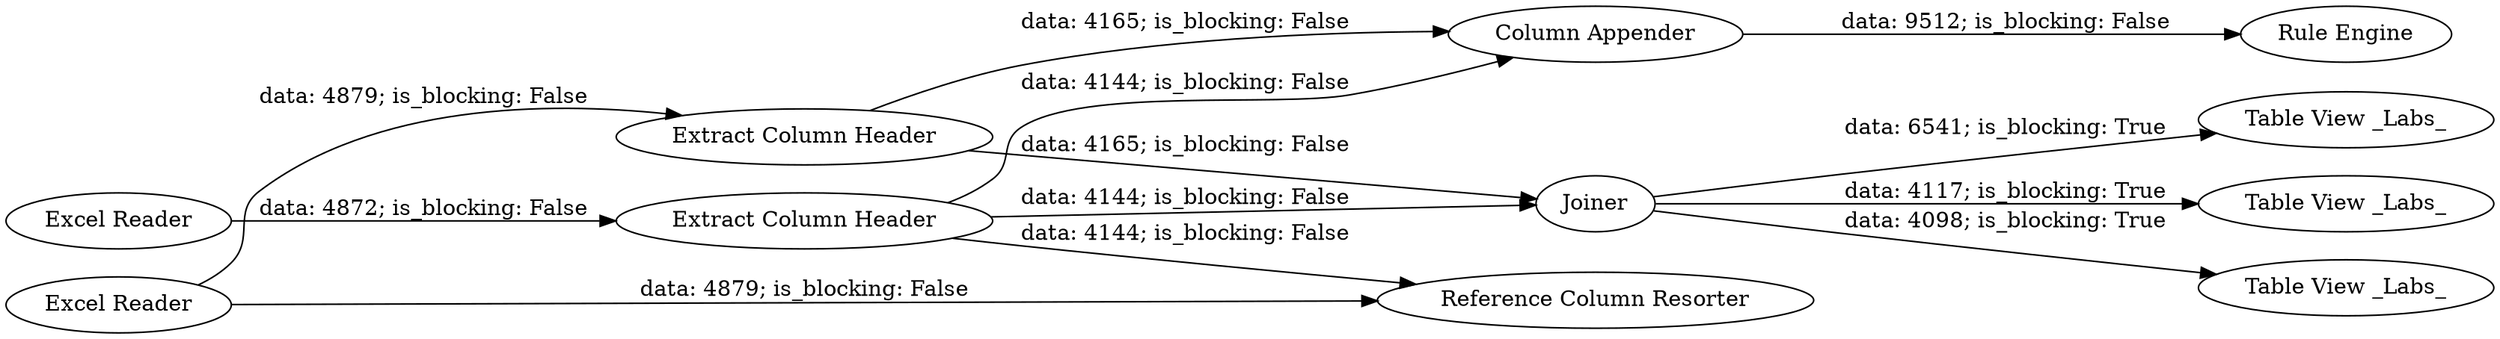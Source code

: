 digraph {
	"-4994208281873684746_3" [label="Extract Column Header"]
	"-4994208281873684746_4" [label="Extract Column Header"]
	"-4994208281873684746_8" [label="Table View _Labs_"]
	"-4994208281873684746_2" [label="Excel Reader"]
	"-4994208281873684746_1" [label="Excel Reader"]
	"-4994208281873684746_5" [label=Joiner]
	"-4994208281873684746_7" [label="Table View _Labs_"]
	"-4994208281873684746_9" [label="Column Appender"]
	"-4994208281873684746_10" [label="Rule Engine"]
	"-4994208281873684746_11" [label="Reference Column Resorter"]
	"-4994208281873684746_6" [label="Table View _Labs_"]
	"-4994208281873684746_1" -> "-4994208281873684746_3" [label="data: 4872; is_blocking: False"]
	"-4994208281873684746_3" -> "-4994208281873684746_9" [label="data: 4144; is_blocking: False"]
	"-4994208281873684746_4" -> "-4994208281873684746_9" [label="data: 4165; is_blocking: False"]
	"-4994208281873684746_4" -> "-4994208281873684746_5" [label="data: 4165; is_blocking: False"]
	"-4994208281873684746_3" -> "-4994208281873684746_5" [label="data: 4144; is_blocking: False"]
	"-4994208281873684746_2" -> "-4994208281873684746_11" [label="data: 4879; is_blocking: False"]
	"-4994208281873684746_3" -> "-4994208281873684746_11" [label="data: 4144; is_blocking: False"]
	"-4994208281873684746_5" -> "-4994208281873684746_8" [label="data: 4117; is_blocking: True"]
	"-4994208281873684746_9" -> "-4994208281873684746_10" [label="data: 9512; is_blocking: False"]
	"-4994208281873684746_5" -> "-4994208281873684746_7" [label="data: 4098; is_blocking: True"]
	"-4994208281873684746_5" -> "-4994208281873684746_6" [label="data: 6541; is_blocking: True"]
	"-4994208281873684746_2" -> "-4994208281873684746_4" [label="data: 4879; is_blocking: False"]
	rankdir=LR
}
